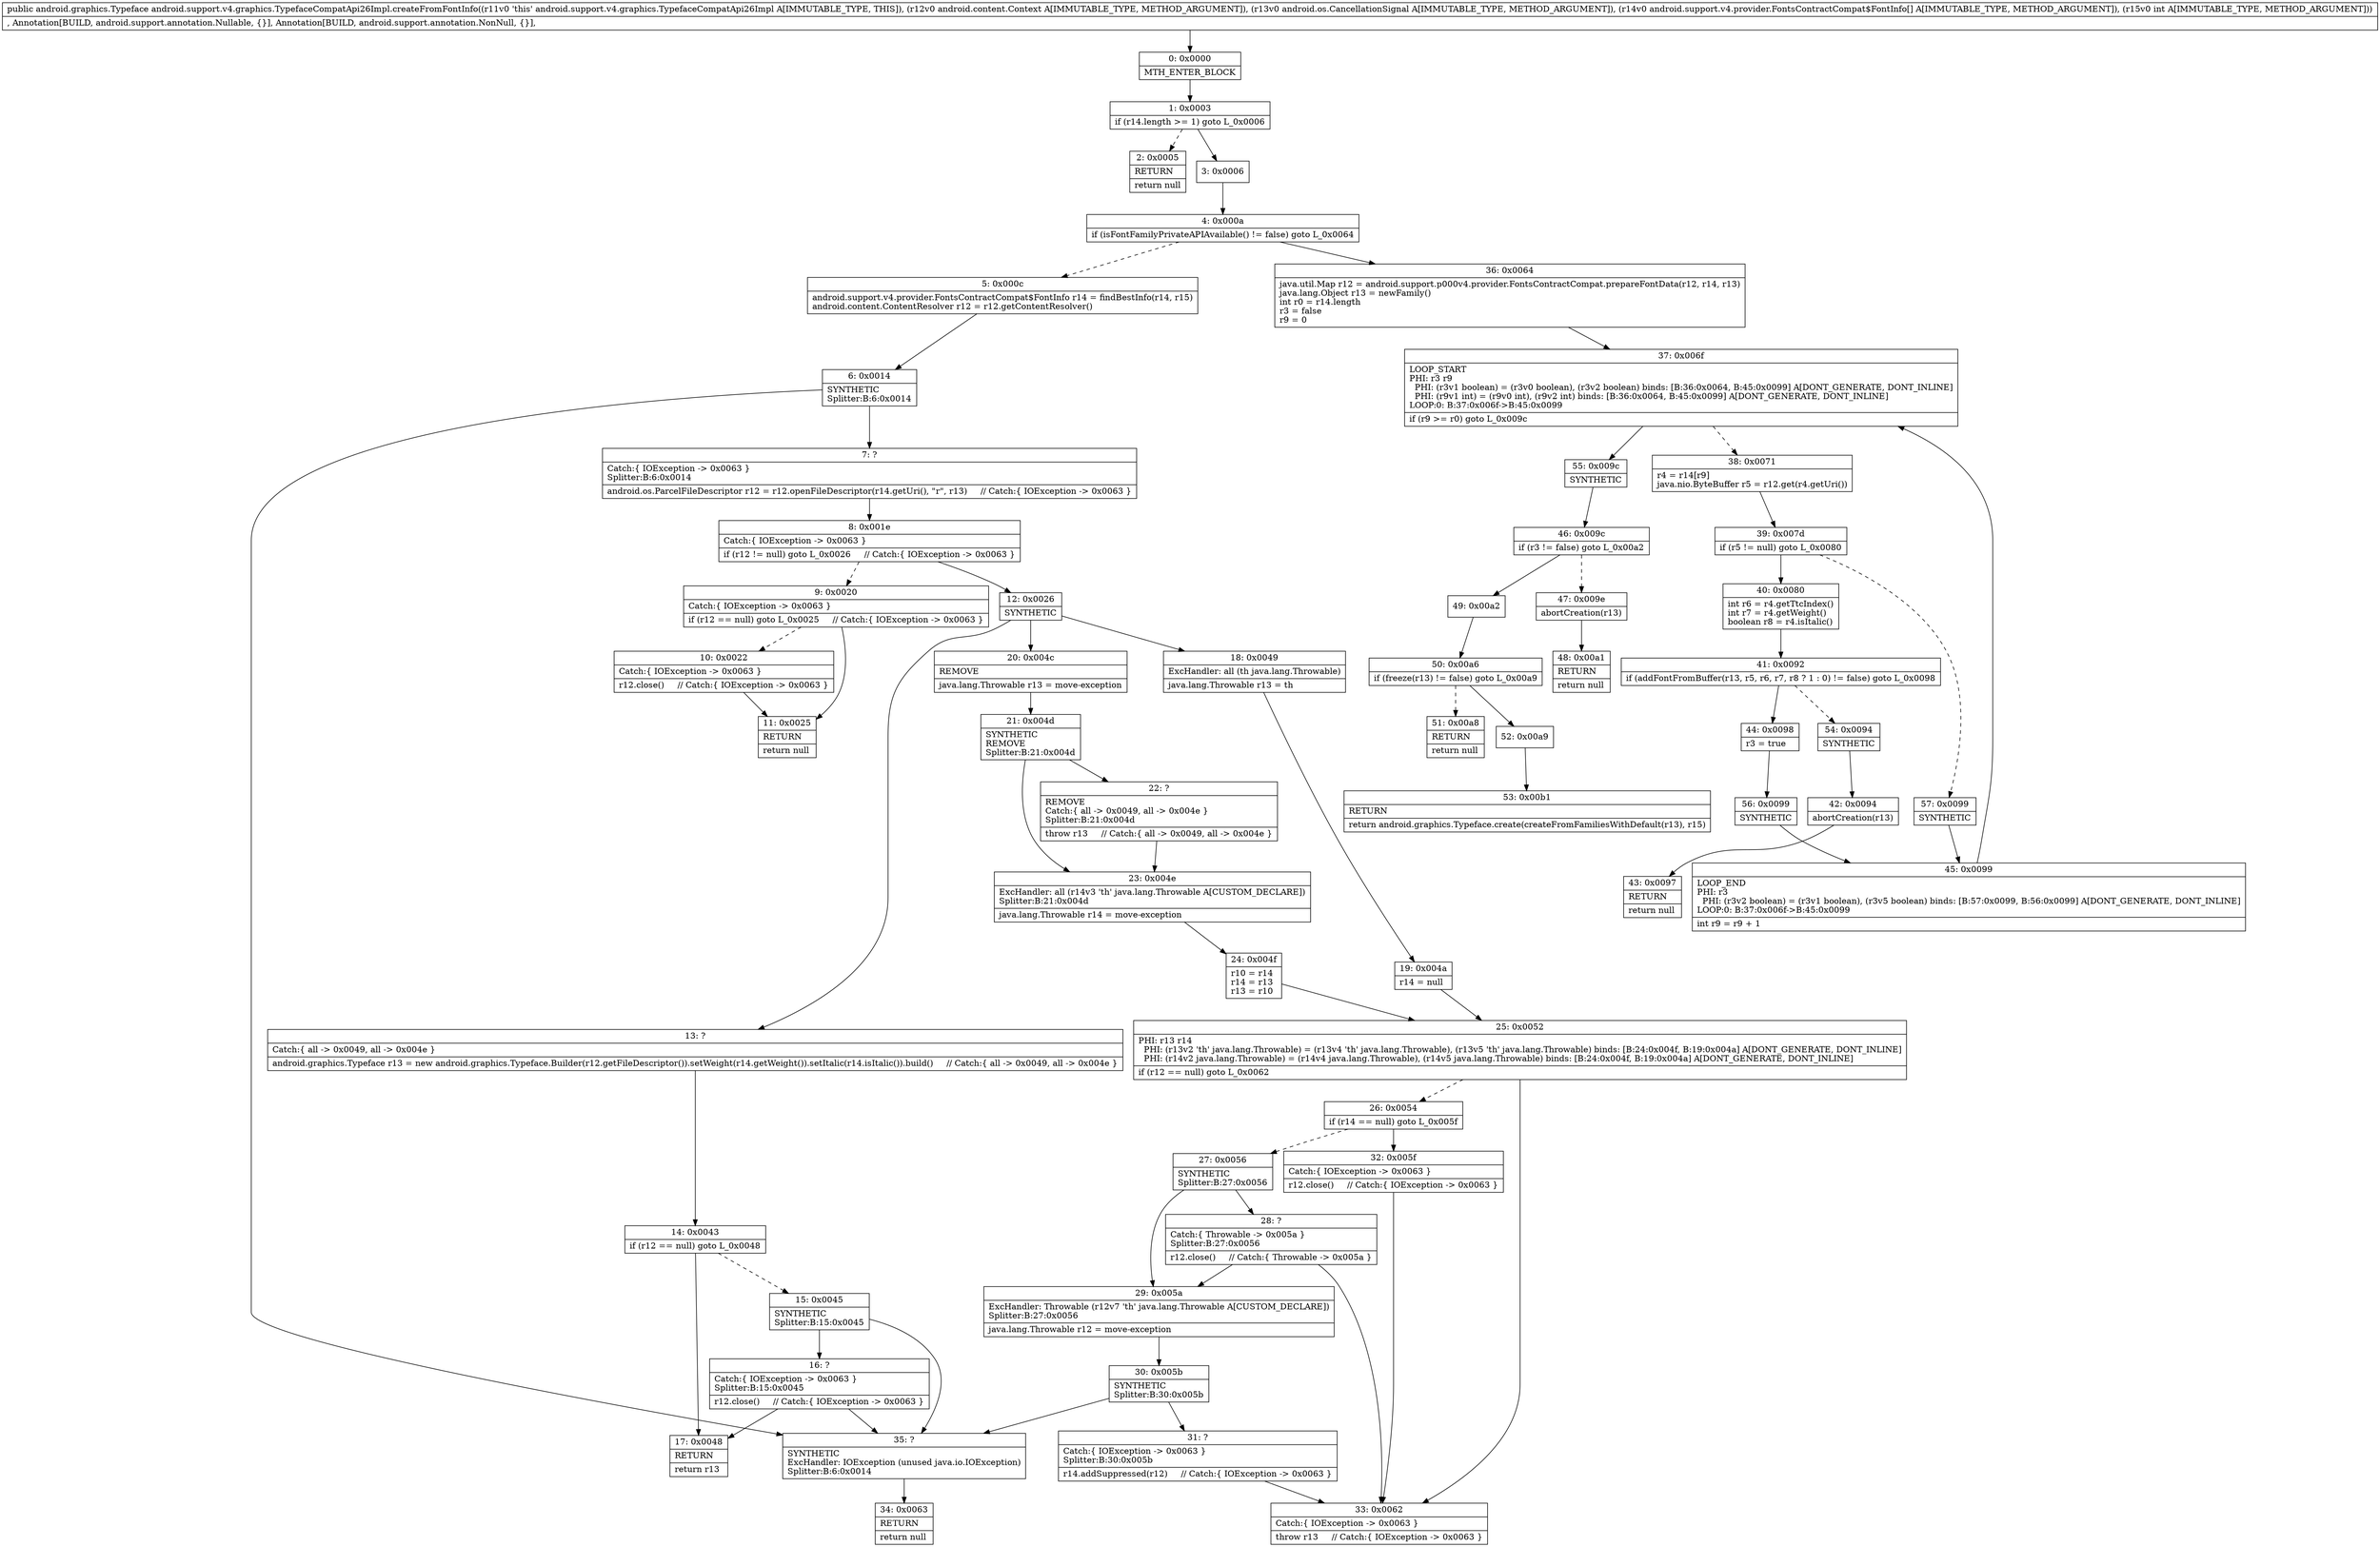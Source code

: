 digraph "CFG forandroid.support.v4.graphics.TypefaceCompatApi26Impl.createFromFontInfo(Landroid\/content\/Context;Landroid\/os\/CancellationSignal;[Landroid\/support\/v4\/provider\/FontsContractCompat$FontInfo;I)Landroid\/graphics\/Typeface;" {
Node_0 [shape=record,label="{0\:\ 0x0000|MTH_ENTER_BLOCK\l}"];
Node_1 [shape=record,label="{1\:\ 0x0003|if (r14.length \>= 1) goto L_0x0006\l}"];
Node_2 [shape=record,label="{2\:\ 0x0005|RETURN\l|return null\l}"];
Node_3 [shape=record,label="{3\:\ 0x0006}"];
Node_4 [shape=record,label="{4\:\ 0x000a|if (isFontFamilyPrivateAPIAvailable() != false) goto L_0x0064\l}"];
Node_5 [shape=record,label="{5\:\ 0x000c|android.support.v4.provider.FontsContractCompat$FontInfo r14 = findBestInfo(r14, r15)\landroid.content.ContentResolver r12 = r12.getContentResolver()\l}"];
Node_6 [shape=record,label="{6\:\ 0x0014|SYNTHETIC\lSplitter:B:6:0x0014\l}"];
Node_7 [shape=record,label="{7\:\ ?|Catch:\{ IOException \-\> 0x0063 \}\lSplitter:B:6:0x0014\l|android.os.ParcelFileDescriptor r12 = r12.openFileDescriptor(r14.getUri(), \"r\", r13)     \/\/ Catch:\{ IOException \-\> 0x0063 \}\l}"];
Node_8 [shape=record,label="{8\:\ 0x001e|Catch:\{ IOException \-\> 0x0063 \}\l|if (r12 != null) goto L_0x0026     \/\/ Catch:\{ IOException \-\> 0x0063 \}\l}"];
Node_9 [shape=record,label="{9\:\ 0x0020|Catch:\{ IOException \-\> 0x0063 \}\l|if (r12 == null) goto L_0x0025     \/\/ Catch:\{ IOException \-\> 0x0063 \}\l}"];
Node_10 [shape=record,label="{10\:\ 0x0022|Catch:\{ IOException \-\> 0x0063 \}\l|r12.close()     \/\/ Catch:\{ IOException \-\> 0x0063 \}\l}"];
Node_11 [shape=record,label="{11\:\ 0x0025|RETURN\l|return null\l}"];
Node_12 [shape=record,label="{12\:\ 0x0026|SYNTHETIC\l}"];
Node_13 [shape=record,label="{13\:\ ?|Catch:\{ all \-\> 0x0049, all \-\> 0x004e \}\l|android.graphics.Typeface r13 = new android.graphics.Typeface.Builder(r12.getFileDescriptor()).setWeight(r14.getWeight()).setItalic(r14.isItalic()).build()     \/\/ Catch:\{ all \-\> 0x0049, all \-\> 0x004e \}\l}"];
Node_14 [shape=record,label="{14\:\ 0x0043|if (r12 == null) goto L_0x0048\l}"];
Node_15 [shape=record,label="{15\:\ 0x0045|SYNTHETIC\lSplitter:B:15:0x0045\l}"];
Node_16 [shape=record,label="{16\:\ ?|Catch:\{ IOException \-\> 0x0063 \}\lSplitter:B:15:0x0045\l|r12.close()     \/\/ Catch:\{ IOException \-\> 0x0063 \}\l}"];
Node_17 [shape=record,label="{17\:\ 0x0048|RETURN\l|return r13\l}"];
Node_18 [shape=record,label="{18\:\ 0x0049|ExcHandler: all (th java.lang.Throwable)\l|java.lang.Throwable r13 = th\l}"];
Node_19 [shape=record,label="{19\:\ 0x004a|r14 = null\l}"];
Node_20 [shape=record,label="{20\:\ 0x004c|REMOVE\l|java.lang.Throwable r13 = move\-exception\l}"];
Node_21 [shape=record,label="{21\:\ 0x004d|SYNTHETIC\lREMOVE\lSplitter:B:21:0x004d\l}"];
Node_22 [shape=record,label="{22\:\ ?|REMOVE\lCatch:\{ all \-\> 0x0049, all \-\> 0x004e \}\lSplitter:B:21:0x004d\l|throw r13     \/\/ Catch:\{ all \-\> 0x0049, all \-\> 0x004e \}\l}"];
Node_23 [shape=record,label="{23\:\ 0x004e|ExcHandler: all (r14v3 'th' java.lang.Throwable A[CUSTOM_DECLARE])\lSplitter:B:21:0x004d\l|java.lang.Throwable r14 = move\-exception\l}"];
Node_24 [shape=record,label="{24\:\ 0x004f|r10 = r14\lr14 = r13\lr13 = r10\l}"];
Node_25 [shape=record,label="{25\:\ 0x0052|PHI: r13 r14 \l  PHI: (r13v2 'th' java.lang.Throwable) = (r13v4 'th' java.lang.Throwable), (r13v5 'th' java.lang.Throwable) binds: [B:24:0x004f, B:19:0x004a] A[DONT_GENERATE, DONT_INLINE]\l  PHI: (r14v2 java.lang.Throwable) = (r14v4 java.lang.Throwable), (r14v5 java.lang.Throwable) binds: [B:24:0x004f, B:19:0x004a] A[DONT_GENERATE, DONT_INLINE]\l|if (r12 == null) goto L_0x0062\l}"];
Node_26 [shape=record,label="{26\:\ 0x0054|if (r14 == null) goto L_0x005f\l}"];
Node_27 [shape=record,label="{27\:\ 0x0056|SYNTHETIC\lSplitter:B:27:0x0056\l}"];
Node_28 [shape=record,label="{28\:\ ?|Catch:\{ Throwable \-\> 0x005a \}\lSplitter:B:27:0x0056\l|r12.close()     \/\/ Catch:\{ Throwable \-\> 0x005a \}\l}"];
Node_29 [shape=record,label="{29\:\ 0x005a|ExcHandler: Throwable (r12v7 'th' java.lang.Throwable A[CUSTOM_DECLARE])\lSplitter:B:27:0x0056\l|java.lang.Throwable r12 = move\-exception\l}"];
Node_30 [shape=record,label="{30\:\ 0x005b|SYNTHETIC\lSplitter:B:30:0x005b\l}"];
Node_31 [shape=record,label="{31\:\ ?|Catch:\{ IOException \-\> 0x0063 \}\lSplitter:B:30:0x005b\l|r14.addSuppressed(r12)     \/\/ Catch:\{ IOException \-\> 0x0063 \}\l}"];
Node_32 [shape=record,label="{32\:\ 0x005f|Catch:\{ IOException \-\> 0x0063 \}\l|r12.close()     \/\/ Catch:\{ IOException \-\> 0x0063 \}\l}"];
Node_33 [shape=record,label="{33\:\ 0x0062|Catch:\{ IOException \-\> 0x0063 \}\l|throw r13     \/\/ Catch:\{ IOException \-\> 0x0063 \}\l}"];
Node_34 [shape=record,label="{34\:\ 0x0063|RETURN\l|return null\l}"];
Node_35 [shape=record,label="{35\:\ ?|SYNTHETIC\lExcHandler: IOException (unused java.io.IOException)\lSplitter:B:6:0x0014\l}"];
Node_36 [shape=record,label="{36\:\ 0x0064|java.util.Map r12 = android.support.p000v4.provider.FontsContractCompat.prepareFontData(r12, r14, r13)\ljava.lang.Object r13 = newFamily()\lint r0 = r14.length\lr3 = false\lr9 = 0\l}"];
Node_37 [shape=record,label="{37\:\ 0x006f|LOOP_START\lPHI: r3 r9 \l  PHI: (r3v1 boolean) = (r3v0 boolean), (r3v2 boolean) binds: [B:36:0x0064, B:45:0x0099] A[DONT_GENERATE, DONT_INLINE]\l  PHI: (r9v1 int) = (r9v0 int), (r9v2 int) binds: [B:36:0x0064, B:45:0x0099] A[DONT_GENERATE, DONT_INLINE]\lLOOP:0: B:37:0x006f\-\>B:45:0x0099\l|if (r9 \>= r0) goto L_0x009c\l}"];
Node_38 [shape=record,label="{38\:\ 0x0071|r4 = r14[r9]\ljava.nio.ByteBuffer r5 = r12.get(r4.getUri())\l}"];
Node_39 [shape=record,label="{39\:\ 0x007d|if (r5 != null) goto L_0x0080\l}"];
Node_40 [shape=record,label="{40\:\ 0x0080|int r6 = r4.getTtcIndex()\lint r7 = r4.getWeight()\lboolean r8 = r4.isItalic()\l}"];
Node_41 [shape=record,label="{41\:\ 0x0092|if (addFontFromBuffer(r13, r5, r6, r7, r8 ? 1 : 0) != false) goto L_0x0098\l}"];
Node_42 [shape=record,label="{42\:\ 0x0094|abortCreation(r13)\l}"];
Node_43 [shape=record,label="{43\:\ 0x0097|RETURN\l|return null\l}"];
Node_44 [shape=record,label="{44\:\ 0x0098|r3 = true\l}"];
Node_45 [shape=record,label="{45\:\ 0x0099|LOOP_END\lPHI: r3 \l  PHI: (r3v2 boolean) = (r3v1 boolean), (r3v5 boolean) binds: [B:57:0x0099, B:56:0x0099] A[DONT_GENERATE, DONT_INLINE]\lLOOP:0: B:37:0x006f\-\>B:45:0x0099\l|int r9 = r9 + 1\l}"];
Node_46 [shape=record,label="{46\:\ 0x009c|if (r3 != false) goto L_0x00a2\l}"];
Node_47 [shape=record,label="{47\:\ 0x009e|abortCreation(r13)\l}"];
Node_48 [shape=record,label="{48\:\ 0x00a1|RETURN\l|return null\l}"];
Node_49 [shape=record,label="{49\:\ 0x00a2}"];
Node_50 [shape=record,label="{50\:\ 0x00a6|if (freeze(r13) != false) goto L_0x00a9\l}"];
Node_51 [shape=record,label="{51\:\ 0x00a8|RETURN\l|return null\l}"];
Node_52 [shape=record,label="{52\:\ 0x00a9}"];
Node_53 [shape=record,label="{53\:\ 0x00b1|RETURN\l|return android.graphics.Typeface.create(createFromFamiliesWithDefault(r13), r15)\l}"];
Node_54 [shape=record,label="{54\:\ 0x0094|SYNTHETIC\l}"];
Node_55 [shape=record,label="{55\:\ 0x009c|SYNTHETIC\l}"];
Node_56 [shape=record,label="{56\:\ 0x0099|SYNTHETIC\l}"];
Node_57 [shape=record,label="{57\:\ 0x0099|SYNTHETIC\l}"];
MethodNode[shape=record,label="{public android.graphics.Typeface android.support.v4.graphics.TypefaceCompatApi26Impl.createFromFontInfo((r11v0 'this' android.support.v4.graphics.TypefaceCompatApi26Impl A[IMMUTABLE_TYPE, THIS]), (r12v0 android.content.Context A[IMMUTABLE_TYPE, METHOD_ARGUMENT]), (r13v0 android.os.CancellationSignal A[IMMUTABLE_TYPE, METHOD_ARGUMENT]), (r14v0 android.support.v4.provider.FontsContractCompat$FontInfo[] A[IMMUTABLE_TYPE, METHOD_ARGUMENT]), (r15v0 int A[IMMUTABLE_TYPE, METHOD_ARGUMENT]))  | , Annotation[BUILD, android.support.annotation.Nullable, \{\}], Annotation[BUILD, android.support.annotation.NonNull, \{\}], \l}"];
MethodNode -> Node_0;
Node_0 -> Node_1;
Node_1 -> Node_2[style=dashed];
Node_1 -> Node_3;
Node_3 -> Node_4;
Node_4 -> Node_5[style=dashed];
Node_4 -> Node_36;
Node_5 -> Node_6;
Node_6 -> Node_7;
Node_6 -> Node_35;
Node_7 -> Node_8;
Node_8 -> Node_9[style=dashed];
Node_8 -> Node_12;
Node_9 -> Node_10[style=dashed];
Node_9 -> Node_11;
Node_10 -> Node_11;
Node_12 -> Node_13;
Node_12 -> Node_20;
Node_12 -> Node_18;
Node_13 -> Node_14;
Node_14 -> Node_15[style=dashed];
Node_14 -> Node_17;
Node_15 -> Node_16;
Node_15 -> Node_35;
Node_16 -> Node_17;
Node_16 -> Node_35;
Node_18 -> Node_19;
Node_19 -> Node_25;
Node_20 -> Node_21;
Node_21 -> Node_22;
Node_21 -> Node_23;
Node_22 -> Node_23;
Node_23 -> Node_24;
Node_24 -> Node_25;
Node_25 -> Node_26[style=dashed];
Node_25 -> Node_33;
Node_26 -> Node_27[style=dashed];
Node_26 -> Node_32;
Node_27 -> Node_28;
Node_27 -> Node_29;
Node_28 -> Node_29;
Node_28 -> Node_33;
Node_29 -> Node_30;
Node_30 -> Node_31;
Node_30 -> Node_35;
Node_31 -> Node_33;
Node_32 -> Node_33;
Node_35 -> Node_34;
Node_36 -> Node_37;
Node_37 -> Node_38[style=dashed];
Node_37 -> Node_55;
Node_38 -> Node_39;
Node_39 -> Node_40;
Node_39 -> Node_57[style=dashed];
Node_40 -> Node_41;
Node_41 -> Node_44;
Node_41 -> Node_54[style=dashed];
Node_42 -> Node_43;
Node_44 -> Node_56;
Node_45 -> Node_37;
Node_46 -> Node_47[style=dashed];
Node_46 -> Node_49;
Node_47 -> Node_48;
Node_49 -> Node_50;
Node_50 -> Node_51[style=dashed];
Node_50 -> Node_52;
Node_52 -> Node_53;
Node_54 -> Node_42;
Node_55 -> Node_46;
Node_56 -> Node_45;
Node_57 -> Node_45;
}

